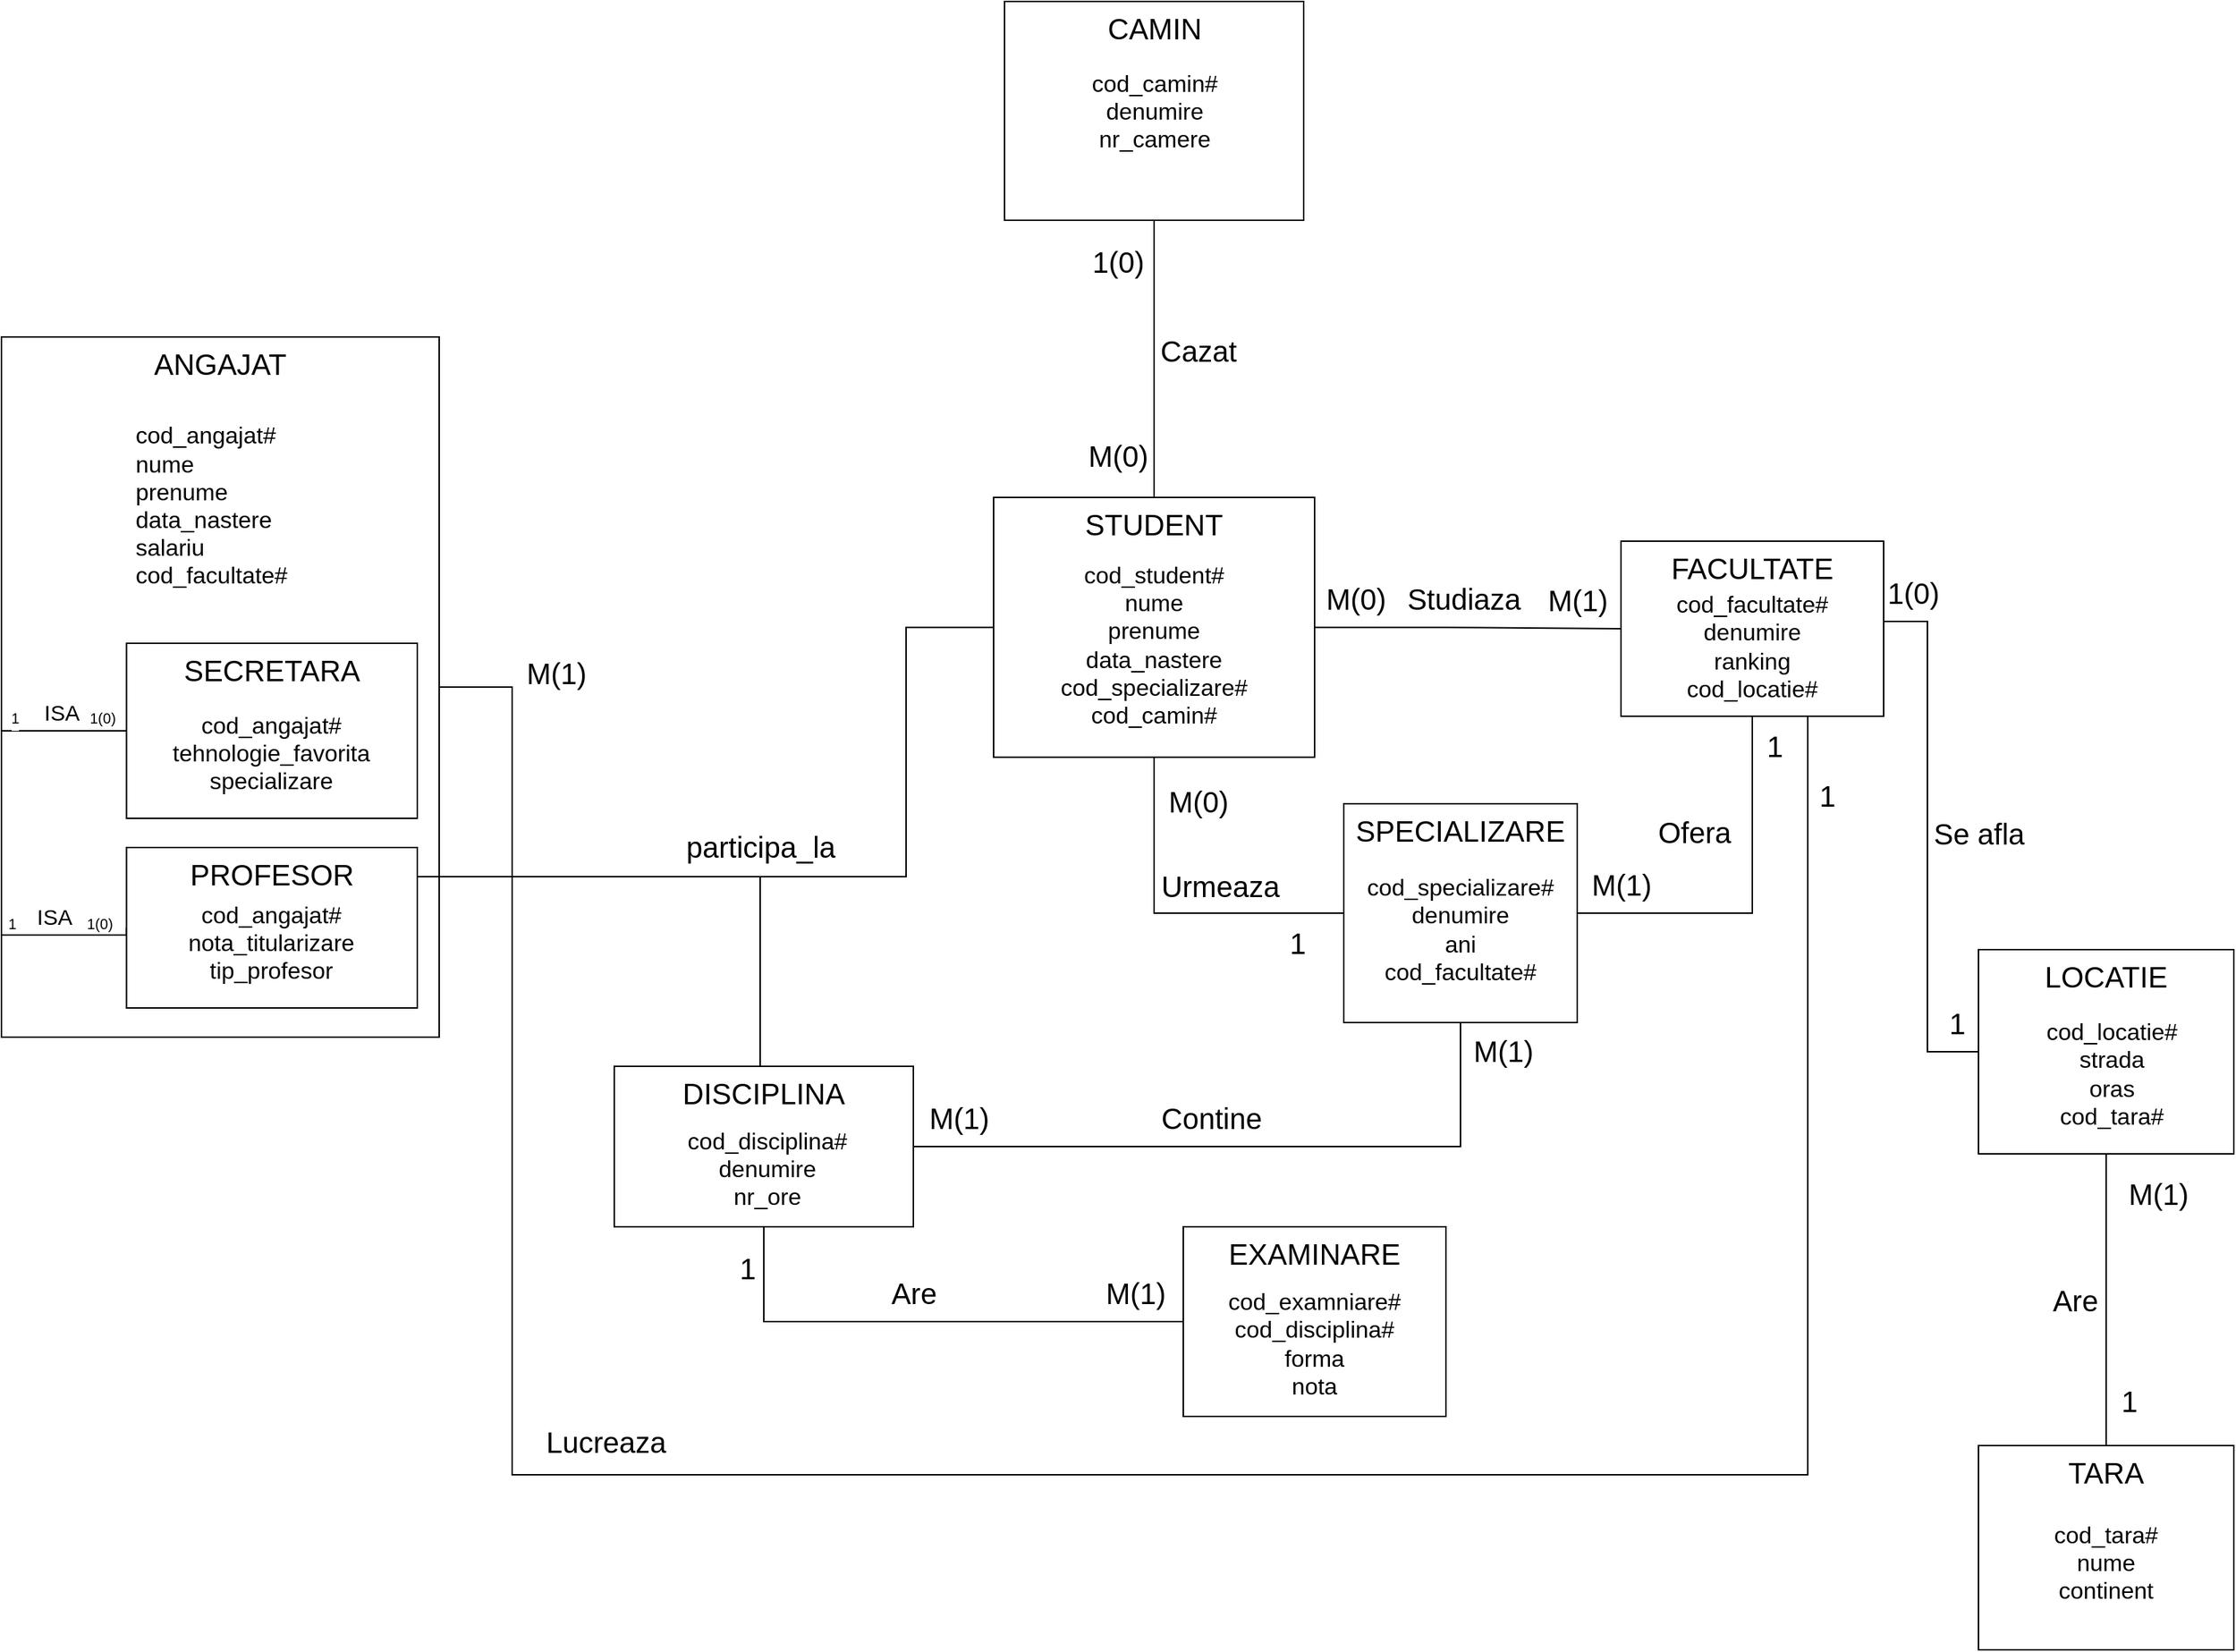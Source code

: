<mxfile version="16.0.0" type="device"><diagram id="fwo_PI26Yn5XYwIxW53z" name="Page-1"><mxGraphModel dx="1284" dy="1741" grid="1" gridSize="10" guides="1" tooltips="1" connect="1" arrows="1" fold="1" page="1" pageScale="1" pageWidth="850" pageHeight="1100" math="0" shadow="0"><root><mxCell id="0"/><mxCell id="1" parent="0"/><mxCell id="ADtI5hvw4BfGKE_GYq2g-57" style="edgeStyle=orthogonalEdgeStyle;rounded=0;orthogonalLoop=1;jettySize=auto;html=1;exitX=1;exitY=0.5;exitDx=0;exitDy=0;entryX=0.5;entryY=1;entryDx=0;entryDy=0;fontSize=20;endArrow=none;endFill=0;" parent="1" source="ADtI5hvw4BfGKE_GYq2g-1" target="ADtI5hvw4BfGKE_GYq2g-10" edge="1"><mxGeometry relative="1" as="geometry"/></mxCell><mxCell id="ADtI5hvw4BfGKE_GYq2g-58" value="Contine" style="edgeLabel;html=1;align=center;verticalAlign=middle;resizable=0;points=[];fontSize=20;" parent="ADtI5hvw4BfGKE_GYq2g-57" vertex="1" connectable="0"><mxGeometry x="-0.122" y="4" relative="1" as="geometry"><mxPoint x="2" y="-16" as="offset"/></mxGeometry></mxCell><mxCell id="ADtI5hvw4BfGKE_GYq2g-59" value="M(1)" style="edgeLabel;html=1;align=center;verticalAlign=middle;resizable=0;points=[];fontSize=20;" parent="ADtI5hvw4BfGKE_GYq2g-57" vertex="1" connectable="0"><mxGeometry x="-0.932" y="2" relative="1" as="geometry"><mxPoint x="15" y="-18" as="offset"/></mxGeometry></mxCell><mxCell id="ADtI5hvw4BfGKE_GYq2g-60" value="M(1)" style="edgeLabel;html=1;align=center;verticalAlign=middle;resizable=0;points=[];fontSize=20;" parent="ADtI5hvw4BfGKE_GYq2g-57" vertex="1" connectable="0"><mxGeometry x="0.946" y="2" relative="1" as="geometry"><mxPoint x="31" y="6" as="offset"/></mxGeometry></mxCell><mxCell id="RcNlDyy4QrDJKT5JzVG6-33" style="edgeStyle=orthogonalEdgeStyle;rounded=0;orthogonalLoop=1;jettySize=auto;html=1;exitX=0.5;exitY=1;exitDx=0;exitDy=0;entryX=0;entryY=0.5;entryDx=0;entryDy=0;endArrow=none;endFill=0;" parent="1" source="ADtI5hvw4BfGKE_GYq2g-1" target="RcNlDyy4QrDJKT5JzVG6-30" edge="1"><mxGeometry relative="1" as="geometry"/></mxCell><mxCell id="RcNlDyy4QrDJKT5JzVG6-36" value="1" style="edgeLabel;html=1;align=center;verticalAlign=middle;resizable=0;points=[];fontSize=20;" parent="RcNlDyy4QrDJKT5JzVG6-33" vertex="1" connectable="0"><mxGeometry x="-0.844" y="-1" relative="1" as="geometry"><mxPoint x="-11" as="offset"/></mxGeometry></mxCell><mxCell id="RcNlDyy4QrDJKT5JzVG6-37" value="M(1)" style="edgeLabel;html=1;align=center;verticalAlign=middle;resizable=0;points=[];fontSize=20;" parent="RcNlDyy4QrDJKT5JzVG6-33" vertex="1" connectable="0"><mxGeometry x="0.87" relative="1" as="geometry"><mxPoint x="-10" y="-20" as="offset"/></mxGeometry></mxCell><mxCell id="RcNlDyy4QrDJKT5JzVG6-38" value="Are" style="edgeLabel;html=1;align=center;verticalAlign=middle;resizable=0;points=[];fontSize=20;" parent="RcNlDyy4QrDJKT5JzVG6-33" vertex="1" connectable="0"><mxGeometry x="-0.05" y="-1" relative="1" as="geometry"><mxPoint y="-21" as="offset"/></mxGeometry></mxCell><mxCell id="ADtI5hvw4BfGKE_GYq2g-36" style="edgeStyle=orthogonalEdgeStyle;rounded=0;orthogonalLoop=1;jettySize=auto;html=1;exitX=1;exitY=0.5;exitDx=0;exitDy=0;entryX=0;entryY=0.5;entryDx=0;entryDy=0;fontSize=20;endArrow=none;endFill=0;" parent="1" source="ADtI5hvw4BfGKE_GYq2g-3" target="ADtI5hvw4BfGKE_GYq2g-12" edge="1"><mxGeometry relative="1" as="geometry"><Array as="points"><mxPoint x="1000" y="119"/><mxPoint x="1090" y="120"/></Array></mxGeometry></mxCell><mxCell id="ADtI5hvw4BfGKE_GYq2g-37" value="Studiaza" style="edgeLabel;html=1;align=center;verticalAlign=middle;resizable=0;points=[];fontSize=20;" parent="ADtI5hvw4BfGKE_GYq2g-36" vertex="1" connectable="0"><mxGeometry x="-0.184" relative="1" as="geometry"><mxPoint x="16" y="-20" as="offset"/></mxGeometry></mxCell><mxCell id="ADtI5hvw4BfGKE_GYq2g-38" value="M(0)" style="edgeLabel;html=1;align=center;verticalAlign=middle;resizable=0;points=[];fontSize=20;" parent="ADtI5hvw4BfGKE_GYq2g-36" vertex="1" connectable="0"><mxGeometry x="-0.827" relative="1" as="geometry"><mxPoint x="10" y="-20" as="offset"/></mxGeometry></mxCell><mxCell id="ADtI5hvw4BfGKE_GYq2g-40" value="M(1)" style="edgeLabel;html=1;align=center;verticalAlign=middle;resizable=0;points=[];fontSize=20;" parent="ADtI5hvw4BfGKE_GYq2g-36" vertex="1" connectable="0"><mxGeometry x="0.834" y="1" relative="1" as="geometry"><mxPoint x="-13" y="-19" as="offset"/></mxGeometry></mxCell><mxCell id="ADtI5hvw4BfGKE_GYq2g-45" style="edgeStyle=orthogonalEdgeStyle;rounded=0;orthogonalLoop=1;jettySize=auto;html=1;exitX=0.5;exitY=1;exitDx=0;exitDy=0;entryX=0;entryY=0.5;entryDx=0;entryDy=0;fontSize=20;endArrow=none;endFill=0;" parent="1" source="ADtI5hvw4BfGKE_GYq2g-3" target="ADtI5hvw4BfGKE_GYq2g-10" edge="1"><mxGeometry relative="1" as="geometry"/></mxCell><mxCell id="ADtI5hvw4BfGKE_GYq2g-46" value="Urmeaza" style="edgeLabel;html=1;align=center;verticalAlign=middle;resizable=0;points=[];fontSize=20;" parent="ADtI5hvw4BfGKE_GYq2g-45" vertex="1" connectable="0"><mxGeometry x="-0.255" y="1" relative="1" as="geometry"><mxPoint x="44" as="offset"/></mxGeometry></mxCell><mxCell id="ADtI5hvw4BfGKE_GYq2g-49" value="1" style="edgeLabel;html=1;align=center;verticalAlign=middle;resizable=0;points=[];fontSize=20;" parent="ADtI5hvw4BfGKE_GYq2g-45" vertex="1" connectable="0"><mxGeometry x="0.831" y="3" relative="1" as="geometry"><mxPoint x="-12" y="23" as="offset"/></mxGeometry></mxCell><mxCell id="ADtI5hvw4BfGKE_GYq2g-50" value="M(0)" style="edgeLabel;html=1;align=center;verticalAlign=middle;resizable=0;points=[];fontSize=20;" parent="ADtI5hvw4BfGKE_GYq2g-45" vertex="1" connectable="0"><mxGeometry x="-0.785" relative="1" as="geometry"><mxPoint x="30" y="4" as="offset"/></mxGeometry></mxCell><mxCell id="RcNlDyy4QrDJKT5JzVG6-40" style="edgeStyle=orthogonalEdgeStyle;rounded=0;orthogonalLoop=1;jettySize=auto;html=1;exitX=0.5;exitY=0;exitDx=0;exitDy=0;entryX=0.5;entryY=1;entryDx=0;entryDy=0;fontSize=20;endArrow=none;endFill=0;" parent="1" source="ADtI5hvw4BfGKE_GYq2g-3" target="RcNlDyy4QrDJKT5JzVG6-39" edge="1"><mxGeometry relative="1" as="geometry"/></mxCell><mxCell id="RcNlDyy4QrDJKT5JzVG6-41" value="Cazat" style="edgeLabel;html=1;align=center;verticalAlign=middle;resizable=0;points=[];fontSize=20;" parent="RcNlDyy4QrDJKT5JzVG6-40" vertex="1" connectable="0"><mxGeometry x="0.194" y="-2" relative="1" as="geometry"><mxPoint x="28" y="12" as="offset"/></mxGeometry></mxCell><mxCell id="RcNlDyy4QrDJKT5JzVG6-42" value="1(0)" style="edgeLabel;html=1;align=center;verticalAlign=middle;resizable=0;points=[];fontSize=20;" parent="RcNlDyy4QrDJKT5JzVG6-40" vertex="1" connectable="0"><mxGeometry x="0.708" y="-1" relative="1" as="geometry"><mxPoint x="-26" as="offset"/></mxGeometry></mxCell><mxCell id="RcNlDyy4QrDJKT5JzVG6-43" value="M(0)" style="edgeLabel;html=1;align=center;verticalAlign=middle;resizable=0;points=[];fontSize=20;" parent="RcNlDyy4QrDJKT5JzVG6-40" vertex="1" connectable="0"><mxGeometry x="-0.695" y="1" relative="1" as="geometry"><mxPoint x="-24" as="offset"/></mxGeometry></mxCell><mxCell id="ADtI5hvw4BfGKE_GYq2g-149" style="edgeStyle=orthogonalEdgeStyle;rounded=0;orthogonalLoop=1;jettySize=auto;html=1;exitX=0.5;exitY=1;exitDx=0;exitDy=0;entryX=0.5;entryY=0;entryDx=0;entryDy=0;fontSize=20;fontColor=none;endArrow=none;endFill=0;" parent="1" source="ADtI5hvw4BfGKE_GYq2g-11" target="ADtI5hvw4BfGKE_GYq2g-70" edge="1"><mxGeometry relative="1" as="geometry"><Array as="points"><mxPoint x="1453" y="500"/><mxPoint x="1453" y="500"/></Array></mxGeometry></mxCell><mxCell id="ADtI5hvw4BfGKE_GYq2g-150" value="M(1)" style="edgeLabel;html=1;align=center;verticalAlign=middle;resizable=0;points=[];fontSize=20;fontColor=none;" parent="ADtI5hvw4BfGKE_GYq2g-149" vertex="1" connectable="0"><mxGeometry x="-0.759" y="1" relative="1" as="geometry"><mxPoint x="34" y="3" as="offset"/></mxGeometry></mxCell><mxCell id="ADtI5hvw4BfGKE_GYq2g-151" value="1" style="edgeLabel;html=1;align=center;verticalAlign=middle;resizable=0;points=[];fontSize=20;fontColor=none;" parent="ADtI5hvw4BfGKE_GYq2g-149" vertex="1" connectable="0"><mxGeometry x="0.69" y="4" relative="1" as="geometry"><mxPoint x="11" as="offset"/></mxGeometry></mxCell><mxCell id="ADtI5hvw4BfGKE_GYq2g-152" value="Are" style="edgeLabel;html=1;align=center;verticalAlign=middle;resizable=0;points=[];fontSize=20;fontColor=none;" parent="ADtI5hvw4BfGKE_GYq2g-149" vertex="1" connectable="0"><mxGeometry x="-0.249" y="2" relative="1" as="geometry"><mxPoint x="-24" y="25" as="offset"/></mxGeometry></mxCell><mxCell id="ADtI5hvw4BfGKE_GYq2g-47" style="edgeStyle=orthogonalEdgeStyle;rounded=0;orthogonalLoop=1;jettySize=auto;html=1;exitX=0.5;exitY=1;exitDx=0;exitDy=0;entryX=1;entryY=0.5;entryDx=0;entryDy=0;fontSize=20;endArrow=none;endFill=0;" parent="1" source="ADtI5hvw4BfGKE_GYq2g-12" target="ADtI5hvw4BfGKE_GYq2g-10" edge="1"><mxGeometry relative="1" as="geometry"/></mxCell><mxCell id="ADtI5hvw4BfGKE_GYq2g-48" value="Ofera" style="edgeLabel;html=1;align=center;verticalAlign=middle;resizable=0;points=[];fontSize=20;" parent="ADtI5hvw4BfGKE_GYq2g-47" vertex="1" connectable="0"><mxGeometry x="-0.325" y="1" relative="1" as="geometry"><mxPoint x="-41" y="-7" as="offset"/></mxGeometry></mxCell><mxCell id="ADtI5hvw4BfGKE_GYq2g-51" value="M(1)" style="edgeLabel;html=1;align=center;verticalAlign=middle;resizable=0;points=[];fontSize=20;" parent="ADtI5hvw4BfGKE_GYq2g-47" vertex="1" connectable="0"><mxGeometry x="0.876" relative="1" as="geometry"><mxPoint x="14" y="-20" as="offset"/></mxGeometry></mxCell><mxCell id="ADtI5hvw4BfGKE_GYq2g-52" value="1" style="edgeLabel;html=1;align=center;verticalAlign=middle;resizable=0;points=[];fontSize=20;" parent="ADtI5hvw4BfGKE_GYq2g-47" vertex="1" connectable="0"><mxGeometry x="-0.733" relative="1" as="geometry"><mxPoint x="15" y="-14" as="offset"/></mxGeometry></mxCell><mxCell id="ADtI5hvw4BfGKE_GYq2g-75" style="edgeStyle=orthogonalEdgeStyle;rounded=0;orthogonalLoop=1;jettySize=auto;html=1;exitX=1;exitY=0.5;exitDx=0;exitDy=0;entryX=0;entryY=0.5;entryDx=0;entryDy=0;fontSize=20;endArrow=none;endFill=0;" parent="1" source="ADtI5hvw4BfGKE_GYq2g-12" target="ADtI5hvw4BfGKE_GYq2g-11" edge="1"><mxGeometry relative="1" as="geometry"><Array as="points"><mxPoint x="1290" y="120"/><mxPoint x="1290" y="115"/><mxPoint x="1330" y="115"/><mxPoint x="1330" y="410"/></Array></mxGeometry></mxCell><mxCell id="ADtI5hvw4BfGKE_GYq2g-76" value="1" style="edgeLabel;html=1;align=center;verticalAlign=middle;resizable=0;points=[];fontSize=20;" parent="ADtI5hvw4BfGKE_GYq2g-75" vertex="1" connectable="0"><mxGeometry x="0.876" relative="1" as="geometry"><mxPoint x="9" y="-20" as="offset"/></mxGeometry></mxCell><mxCell id="ADtI5hvw4BfGKE_GYq2g-77" value="1(0)" style="edgeLabel;html=1;align=center;verticalAlign=middle;resizable=0;points=[];fontSize=20;" parent="ADtI5hvw4BfGKE_GYq2g-75" vertex="1" connectable="0"><mxGeometry x="-0.906" relative="1" as="geometry"><mxPoint x="27" y="-20" as="offset"/></mxGeometry></mxCell><mxCell id="ADtI5hvw4BfGKE_GYq2g-79" value="Se afla" style="edgeLabel;html=1;align=center;verticalAlign=middle;resizable=0;points=[];fontSize=20;" parent="ADtI5hvw4BfGKE_GYq2g-75" vertex="1" connectable="0"><mxGeometry x="0.175" y="1" relative="1" as="geometry"><mxPoint x="34" y="-26" as="offset"/></mxGeometry></mxCell><mxCell id="ADtI5hvw4BfGKE_GYq2g-80" value="" style="group" parent="1" vertex="1" connectable="0"><mxGeometry x="70" y="-110" width="300" height="480" as="geometry"/></mxCell><mxCell id="ADtI5hvw4BfGKE_GYq2g-81" value="" style="group" parent="ADtI5hvw4BfGKE_GYq2g-80" vertex="1" connectable="0"><mxGeometry x="-60" y="30" width="300" height="480" as="geometry"/></mxCell><mxCell id="ADtI5hvw4BfGKE_GYq2g-5" value="&lt;span style=&quot;font-size: 20px&quot;&gt;ANGAJAT&lt;/span&gt;" style="whiteSpace=wrap;html=1;align=center;verticalAlign=top;" parent="ADtI5hvw4BfGKE_GYq2g-81" vertex="1"><mxGeometry width="300" height="480" as="geometry"/></mxCell><mxCell id="ADtI5hvw4BfGKE_GYq2g-83" style="edgeStyle=orthogonalEdgeStyle;rounded=0;orthogonalLoop=1;jettySize=auto;html=1;exitX=0;exitY=0.5;exitDx=0;exitDy=0;fontSize=20;endArrow=none;endFill=0;" parent="ADtI5hvw4BfGKE_GYq2g-81" source="ADtI5hvw4BfGKE_GYq2g-28" edge="1"><mxGeometry relative="1" as="geometry"><Array as="points"><mxPoint y="270"/></Array><mxPoint y="270" as="targetPoint"/></mxGeometry></mxCell><mxCell id="ADtI5hvw4BfGKE_GYq2g-84" value="&lt;font style=&quot;font-size: 15px;&quot;&gt;ISA&lt;/font&gt;" style="edgeLabel;html=1;align=center;verticalAlign=middle;resizable=0;points=[];fontSize=15;" parent="ADtI5hvw4BfGKE_GYq2g-83" vertex="1" connectable="0"><mxGeometry x="0.241" y="-1" relative="1" as="geometry"><mxPoint x="8" y="-12" as="offset"/></mxGeometry></mxCell><mxCell id="ADtI5hvw4BfGKE_GYq2g-88" value="&lt;font style=&quot;font-size: 10px&quot;&gt;1&lt;/font&gt;" style="edgeLabel;html=1;align=center;verticalAlign=middle;resizable=0;points=[];fontSize=20;" parent="ADtI5hvw4BfGKE_GYq2g-83" vertex="1" connectable="0"><mxGeometry x="0.792" relative="1" as="geometry"><mxPoint y="-13" as="offset"/></mxGeometry></mxCell><mxCell id="ADtI5hvw4BfGKE_GYq2g-105" value="1(0)" style="edgeLabel;html=1;align=center;verticalAlign=bottom;resizable=0;points=[];fontSize=10;labelPosition=center;verticalLabelPosition=top;" parent="ADtI5hvw4BfGKE_GYq2g-83" vertex="1" connectable="0"><mxGeometry x="-0.62" y="-1" relative="1" as="geometry"><mxPoint as="offset"/></mxGeometry></mxCell><mxCell id="ADtI5hvw4BfGKE_GYq2g-28" value="&lt;span style=&quot;font-size: 20px&quot;&gt;SECRETARA&lt;br&gt;&lt;/span&gt;" style="whiteSpace=wrap;html=1;align=center;verticalAlign=top;" parent="ADtI5hvw4BfGKE_GYq2g-81" vertex="1"><mxGeometry x="85.71" y="210" width="199.29" height="120" as="geometry"/></mxCell><mxCell id="ADtI5hvw4BfGKE_GYq2g-99" style="edgeStyle=orthogonalEdgeStyle;rounded=0;orthogonalLoop=1;jettySize=auto;html=1;exitX=0;exitY=0.5;exitDx=0;exitDy=0;fontSize=10;endArrow=none;endFill=0;" parent="ADtI5hvw4BfGKE_GYq2g-81" source="ADtI5hvw4BfGKE_GYq2g-72" edge="1"><mxGeometry relative="1" as="geometry"><Array as="points"><mxPoint x="86" y="410"/><mxPoint y="410"/></Array><mxPoint y="410" as="targetPoint"/></mxGeometry></mxCell><mxCell id="ADtI5hvw4BfGKE_GYq2g-102" value="1" style="edgeLabel;html=1;align=center;verticalAlign=bottom;resizable=0;points=[];fontSize=10;labelPosition=center;verticalLabelPosition=top;" parent="ADtI5hvw4BfGKE_GYq2g-99" vertex="1" connectable="0"><mxGeometry x="0.841" relative="1" as="geometry"><mxPoint as="offset"/></mxGeometry></mxCell><mxCell id="ADtI5hvw4BfGKE_GYq2g-103" value="1(0)" style="edgeLabel;html=1;align=center;verticalAlign=bottom;resizable=0;points=[];fontSize=10;labelPosition=center;verticalLabelPosition=top;" parent="ADtI5hvw4BfGKE_GYq2g-99" vertex="1" connectable="0"><mxGeometry x="-0.736" relative="1" as="geometry"><mxPoint x="-12" as="offset"/></mxGeometry></mxCell><mxCell id="ADtI5hvw4BfGKE_GYq2g-104" value="&lt;font style=&quot;font-size: 15px&quot;&gt;ISA&lt;/font&gt;" style="edgeLabel;html=1;align=center;verticalAlign=bottom;resizable=0;points=[];fontSize=10;labelPosition=center;verticalLabelPosition=top;" parent="ADtI5hvw4BfGKE_GYq2g-99" vertex="1" connectable="0"><mxGeometry x="0.213" y="-2" relative="1" as="geometry"><mxPoint as="offset"/></mxGeometry></mxCell><mxCell id="ADtI5hvw4BfGKE_GYq2g-72" value="&lt;span style=&quot;font-size: 20px&quot;&gt;PROFESOR&lt;/span&gt;" style="whiteSpace=wrap;html=1;align=center;verticalAlign=top;" parent="ADtI5hvw4BfGKE_GYq2g-81" vertex="1"><mxGeometry x="85.71" y="350" width="199.29" height="110" as="geometry"/></mxCell><mxCell id="YN2EOgunz3_8oBl1QiC2-17" value="&lt;div style=&quot;font-size: 16px&quot;&gt;&lt;span style=&quot;font-size: 16px&quot;&gt;cod_angajat#&lt;/span&gt;&lt;/div&gt;&lt;div style=&quot;font-size: 16px&quot;&gt;&lt;span style=&quot;font-size: 16px&quot;&gt;nume&lt;/span&gt;&lt;/div&gt;&lt;div style=&quot;font-size: 16px&quot;&gt;&lt;span style=&quot;font-size: 16px&quot;&gt;prenume&lt;/span&gt;&lt;/div&gt;&lt;div style=&quot;font-size: 16px&quot;&gt;&lt;span style=&quot;font-size: 16px&quot;&gt;data_nastere&lt;/span&gt;&lt;/div&gt;&lt;div style=&quot;font-size: 16px&quot;&gt;&lt;span style=&quot;font-size: 16px&quot;&gt;salariu&lt;/span&gt;&lt;/div&gt;&lt;div style=&quot;font-size: 16px&quot;&gt;&lt;span style=&quot;font-size: 16px&quot;&gt;cod_facultate#&lt;/span&gt;&lt;/div&gt;&lt;div style=&quot;font-size: 16px&quot;&gt;&lt;br style=&quot;font-size: 16px&quot;&gt;&lt;/div&gt;" style="text;html=1;strokeColor=none;fillColor=none;align=left;verticalAlign=middle;whiteSpace=wrap;rounded=0;fontSize=16;" parent="ADtI5hvw4BfGKE_GYq2g-81" vertex="1"><mxGeometry x="90" y="70" width="130" height="110" as="geometry"/></mxCell><mxCell id="YN2EOgunz3_8oBl1QiC2-20" value="cod_angajat#&lt;br&gt;tehnologie_favorita&lt;br&gt;specializare" style="text;html=1;strokeColor=none;fillColor=none;align=center;verticalAlign=middle;whiteSpace=wrap;rounded=0;fontSize=16;" parent="ADtI5hvw4BfGKE_GYq2g-81" vertex="1"><mxGeometry x="100.35" y="250" width="170" height="70" as="geometry"/></mxCell><mxCell id="YN2EOgunz3_8oBl1QiC2-22" value="cod_angajat#&lt;br&gt;nota_titularizare&lt;br&gt;tip_profesor" style="text;html=1;strokeColor=none;fillColor=none;align=center;verticalAlign=middle;whiteSpace=wrap;rounded=0;fontSize=16;" parent="ADtI5hvw4BfGKE_GYq2g-81" vertex="1"><mxGeometry x="120.35" y="380" width="130" height="70" as="geometry"/></mxCell><mxCell id="ADtI5hvw4BfGKE_GYq2g-108" style="edgeStyle=orthogonalEdgeStyle;rounded=0;orthogonalLoop=1;jettySize=auto;html=1;exitX=1;exitY=0.5;exitDx=0;exitDy=0;entryX=0.75;entryY=1;entryDx=0;entryDy=0;fontSize=10;endArrow=none;endFill=0;" parent="1" source="ADtI5hvw4BfGKE_GYq2g-5" target="ADtI5hvw4BfGKE_GYq2g-12" edge="1"><mxGeometry relative="1" as="geometry"><Array as="points"><mxPoint x="360" y="160"/><mxPoint x="360" y="700"/><mxPoint x="1248" y="700"/></Array></mxGeometry></mxCell><mxCell id="ADtI5hvw4BfGKE_GYq2g-109" value="1" style="edgeLabel;html=1;align=center;verticalAlign=middle;resizable=0;points=[];fontSize=20;" parent="ADtI5hvw4BfGKE_GYq2g-108" vertex="1" connectable="0"><mxGeometry x="0.93" y="1" relative="1" as="geometry"><mxPoint x="14" y="-9" as="offset"/></mxGeometry></mxCell><mxCell id="ADtI5hvw4BfGKE_GYq2g-110" value="M(1)" style="edgeLabel;html=1;align=center;verticalAlign=middle;resizable=0;points=[];fontSize=20;" parent="ADtI5hvw4BfGKE_GYq2g-108" vertex="1" connectable="0"><mxGeometry x="-0.941" y="1" relative="1" as="geometry"><mxPoint x="29" y="-19" as="offset"/></mxGeometry></mxCell><mxCell id="ADtI5hvw4BfGKE_GYq2g-114" value="Lucreaza" style="edgeLabel;html=1;align=center;verticalAlign=middle;resizable=0;points=[];fontSize=20;" parent="ADtI5hvw4BfGKE_GYq2g-108" vertex="1" connectable="0"><mxGeometry x="-0.39" y="4" relative="1" as="geometry"><mxPoint x="42" y="-19" as="offset"/></mxGeometry></mxCell><mxCell id="ADtI5hvw4BfGKE_GYq2g-136" value="" style="group" parent="1" vertex="1" connectable="0"><mxGeometry x="530" y="390" width="230" height="80" as="geometry"/></mxCell><mxCell id="ADtI5hvw4BfGKE_GYq2g-133" style="edgeStyle=orthogonalEdgeStyle;rounded=0;orthogonalLoop=1;jettySize=auto;html=1;exitX=0.5;exitY=0;exitDx=0;exitDy=0;fontSize=20;endArrow=none;endFill=0;" parent="ADtI5hvw4BfGKE_GYq2g-136" source="ADtI5hvw4BfGKE_GYq2g-1" edge="1"><mxGeometry relative="1" as="geometry"><mxPoint as="targetPoint"/><Array as="points"><mxPoint y="40"/></Array></mxGeometry></mxCell><mxCell id="ADtI5hvw4BfGKE_GYq2g-134" style="edgeStyle=orthogonalEdgeStyle;rounded=0;orthogonalLoop=1;jettySize=auto;html=1;exitX=0;exitY=0.5;exitDx=0;exitDy=0;fontSize=20;endArrow=none;endFill=0;" parent="ADtI5hvw4BfGKE_GYq2g-136" source="ADtI5hvw4BfGKE_GYq2g-3" edge="1"><mxGeometry relative="1" as="geometry"><mxPoint as="targetPoint"/><Array as="points"><mxPoint x="100" y="-270"/><mxPoint x="100" y="-100"/><mxPoint y="-100"/></Array></mxGeometry></mxCell><mxCell id="ADtI5hvw4BfGKE_GYq2g-137" value="participa_la" style="edgeLabel;html=1;align=center;verticalAlign=middle;resizable=0;points=[];fontSize=20;" parent="ADtI5hvw4BfGKE_GYq2g-134" vertex="1" connectable="0"><mxGeometry x="0.954" y="-4" relative="1" as="geometry"><mxPoint x="4" y="-111" as="offset"/></mxGeometry></mxCell><mxCell id="ADtI5hvw4BfGKE_GYq2g-132" style="edgeStyle=orthogonalEdgeStyle;rounded=0;orthogonalLoop=1;jettySize=auto;html=1;exitX=1;exitY=0.5;exitDx=0;exitDy=0;fontSize=20;endArrow=none;endFill=0;" parent="ADtI5hvw4BfGKE_GYq2g-136" source="ADtI5hvw4BfGKE_GYq2g-72" edge="1"><mxGeometry relative="1" as="geometry"><mxPoint as="targetPoint"/><Array as="points"><mxPoint x="-235" y="-100"/><mxPoint y="-100"/></Array></mxGeometry></mxCell><mxCell id="YN2EOgunz3_8oBl1QiC2-29" value="" style="group" parent="ADtI5hvw4BfGKE_GYq2g-136" vertex="1" connectable="0"><mxGeometry x="-100" y="30" width="205" height="110" as="geometry"/></mxCell><mxCell id="ADtI5hvw4BfGKE_GYq2g-1" value="&lt;font style=&quot;font-size: 20px&quot;&gt;DISCIPLINA&lt;/font&gt;" style="whiteSpace=wrap;html=1;align=center;verticalAlign=top;" parent="YN2EOgunz3_8oBl1QiC2-29" vertex="1"><mxGeometry width="205" height="110" as="geometry"/></mxCell><mxCell id="YN2EOgunz3_8oBl1QiC2-26" value="cod_disciplina#&lt;br&gt;denumire&lt;br&gt;nr_ore" style="text;html=1;strokeColor=none;fillColor=none;align=center;verticalAlign=middle;whiteSpace=wrap;rounded=0;fontSize=16;" parent="YN2EOgunz3_8oBl1QiC2-29" vertex="1"><mxGeometry x="30" y="40" width="150" height="60" as="geometry"/></mxCell><mxCell id="RcNlDyy4QrDJKT5JzVG6-30" value="&lt;font style=&quot;font-size: 20px&quot;&gt;EXAMINARE&lt;/font&gt;" style="whiteSpace=wrap;html=1;align=center;verticalAlign=top;" parent="1" vertex="1"><mxGeometry x="820" y="530" width="180" height="130" as="geometry"/></mxCell><mxCell id="YN2EOgunz3_8oBl1QiC2-31" value="cod_examniare#&lt;br&gt;cod_disciplina#&lt;br&gt;forma&lt;br&gt;nota" style="text;html=1;strokeColor=none;fillColor=none;align=center;verticalAlign=middle;whiteSpace=wrap;rounded=0;fontSize=16;" parent="1" vertex="1"><mxGeometry x="840" y="570" width="140" height="80" as="geometry"/></mxCell><mxCell id="YN2EOgunz3_8oBl1QiC2-34" value="" style="group" parent="1" vertex="1" connectable="0"><mxGeometry x="690" y="30" width="220" height="190" as="geometry"/></mxCell><mxCell id="ADtI5hvw4BfGKE_GYq2g-3" value="&lt;font style=&quot;font-size: 20px&quot;&gt;STUDENT&lt;br&gt;&lt;/font&gt;" style="whiteSpace=wrap;html=1;align=center;verticalAlign=top;" parent="YN2EOgunz3_8oBl1QiC2-34" vertex="1"><mxGeometry width="220" height="178.125" as="geometry"/></mxCell><mxCell id="YN2EOgunz3_8oBl1QiC2-33" value="cod_student#&lt;br&gt;nume&lt;br&gt;prenume&lt;br&gt;data_nastere&lt;br&gt;cod_specializare#&lt;br&gt;cod_camin#" style="text;html=1;strokeColor=none;fillColor=none;align=center;verticalAlign=middle;whiteSpace=wrap;rounded=0;fontSize=16;" parent="YN2EOgunz3_8oBl1QiC2-34" vertex="1"><mxGeometry x="45" y="40" width="130" height="122.19" as="geometry"/></mxCell><mxCell id="YN2EOgunz3_8oBl1QiC2-36" value="" style="group" parent="1" vertex="1" connectable="0"><mxGeometry x="697.5" y="-310" width="205" height="150" as="geometry"/></mxCell><mxCell id="RcNlDyy4QrDJKT5JzVG6-39" value="&lt;span style=&quot;font-size: 20px&quot;&gt;CAMIN&lt;br&gt;&lt;/span&gt;" style="whiteSpace=wrap;html=1;align=center;verticalAlign=top;" parent="YN2EOgunz3_8oBl1QiC2-36" vertex="1"><mxGeometry width="205" height="150" as="geometry"/></mxCell><mxCell id="YN2EOgunz3_8oBl1QiC2-35" value="cod_camin#&lt;br&gt;denumire&lt;br&gt;nr_camere" style="text;html=1;strokeColor=none;fillColor=none;align=center;verticalAlign=middle;whiteSpace=wrap;rounded=0;fontSize=16;" parent="YN2EOgunz3_8oBl1QiC2-36" vertex="1"><mxGeometry x="47.15" y="44.5" width="110.7" height="61" as="geometry"/></mxCell><mxCell id="YN2EOgunz3_8oBl1QiC2-40" value="" style="group" parent="1" vertex="1" connectable="0"><mxGeometry x="1325" y="680" width="215" height="140" as="geometry"/></mxCell><mxCell id="ADtI5hvw4BfGKE_GYq2g-70" value="&lt;span style=&quot;font-size: 20px&quot;&gt;TARA&lt;/span&gt;" style="whiteSpace=wrap;html=1;align=center;verticalAlign=top;" parent="YN2EOgunz3_8oBl1QiC2-40" vertex="1"><mxGeometry x="40" width="175" height="140" as="geometry"/></mxCell><mxCell id="YN2EOgunz3_8oBl1QiC2-39" value="cod_tara#&lt;br&gt;nume&lt;br&gt;continent" style="text;html=1;strokeColor=none;fillColor=none;align=center;verticalAlign=middle;whiteSpace=wrap;rounded=0;fontSize=16;" parent="YN2EOgunz3_8oBl1QiC2-40" vertex="1"><mxGeometry x="84" y="50" width="87" height="60" as="geometry"/></mxCell><mxCell id="YN2EOgunz3_8oBl1QiC2-43" value="" style="group" parent="1" vertex="1" connectable="0"><mxGeometry x="1365" y="340" width="175" height="140" as="geometry"/></mxCell><mxCell id="ADtI5hvw4BfGKE_GYq2g-11" value="&lt;span style=&quot;font-size: 20px&quot;&gt;LOCATIE&lt;/span&gt;" style="whiteSpace=wrap;html=1;align=center;verticalAlign=top;" parent="YN2EOgunz3_8oBl1QiC2-43" vertex="1"><mxGeometry width="175" height="140" as="geometry"/></mxCell><mxCell id="YN2EOgunz3_8oBl1QiC2-42" value="cod_locatie#&lt;br&gt;strada&lt;br&gt;oras&lt;br&gt;cod_tara#" style="text;html=1;strokeColor=none;fillColor=none;align=center;verticalAlign=middle;whiteSpace=wrap;rounded=0;fontSize=16;" parent="YN2EOgunz3_8oBl1QiC2-43" vertex="1"><mxGeometry x="35" y="40" width="112.5" height="90" as="geometry"/></mxCell><mxCell id="YN2EOgunz3_8oBl1QiC2-45" value="" style="group" parent="1" vertex="1" connectable="0"><mxGeometry x="1120" y="60" width="180" height="120" as="geometry"/></mxCell><mxCell id="ADtI5hvw4BfGKE_GYq2g-12" value="&lt;span style=&quot;font-size: 20px&quot;&gt;FACULTATE&lt;/span&gt;" style="whiteSpace=wrap;html=1;align=center;verticalAlign=top;" parent="YN2EOgunz3_8oBl1QiC2-45" vertex="1"><mxGeometry width="180" height="120.0" as="geometry"/></mxCell><mxCell id="YN2EOgunz3_8oBl1QiC2-44" value="cod_facultate#&lt;br&gt;denumire&lt;br&gt;ranking&lt;br&gt;cod_locatie#" style="text;html=1;strokeColor=none;fillColor=none;align=center;verticalAlign=middle;whiteSpace=wrap;rounded=0;fontSize=16;" parent="YN2EOgunz3_8oBl1QiC2-45" vertex="1"><mxGeometry x="27.794" y="40.0" width="124.412" height="64.0" as="geometry"/></mxCell><mxCell id="YN2EOgunz3_8oBl1QiC2-49" value="" style="group" parent="1" vertex="1" connectable="0"><mxGeometry x="930" y="240" width="210" height="160" as="geometry"/></mxCell><mxCell id="ADtI5hvw4BfGKE_GYq2g-10" value="&lt;span style=&quot;font-size: 20px&quot;&gt;SPECIALIZARE&lt;/span&gt;" style="whiteSpace=wrap;html=1;align=center;verticalAlign=top;" parent="YN2EOgunz3_8oBl1QiC2-49" vertex="1"><mxGeometry width="160" height="150" as="geometry"/></mxCell><mxCell id="YN2EOgunz3_8oBl1QiC2-48" value="cod_specializare#&lt;br&gt;denumire&lt;br&gt;ani&lt;br&gt;cod_facultate#" style="text;html=1;strokeColor=none;fillColor=none;align=center;verticalAlign=middle;whiteSpace=wrap;rounded=0;fontSize=16;" parent="YN2EOgunz3_8oBl1QiC2-49" vertex="1"><mxGeometry y="40" width="160" height="91" as="geometry"/></mxCell><mxCell id="YN2EOgunz3_8oBl1QiC2-50" style="edgeStyle=orthogonalEdgeStyle;rounded=0;orthogonalLoop=1;jettySize=auto;html=1;exitX=0.5;exitY=1;exitDx=0;exitDy=0;fontSize=16;" parent="YN2EOgunz3_8oBl1QiC2-49" source="YN2EOgunz3_8oBl1QiC2-48" target="YN2EOgunz3_8oBl1QiC2-48" edge="1"><mxGeometry relative="1" as="geometry"/></mxCell></root></mxGraphModel></diagram></mxfile>